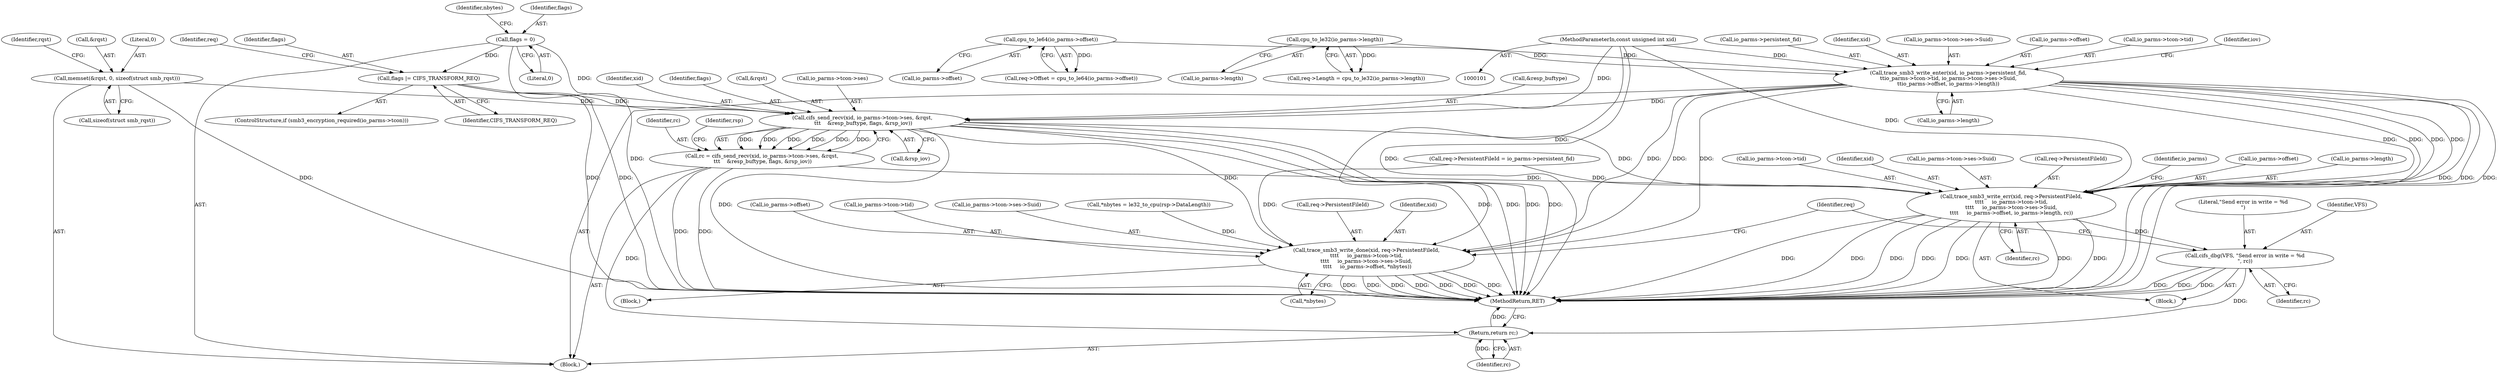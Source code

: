 digraph "0_linux_6a3eb3360667170988f8a6477f6686242061488a@API" {
"1000297" [label="(Call,cifs_send_recv(xid, io_parms->tcon->ses, &rqst,\n \t\t\t    &resp_buftype, flags, &rsp_iov))"];
"1000236" [label="(Call,trace_smb3_write_enter(xid, io_parms->persistent_fid,\n\t\tio_parms->tcon->tid, io_parms->tcon->ses->Suid,\n\t\tio_parms->offset, io_parms->length))"];
"1000102" [label="(MethodParameterIn,const unsigned int xid)"];
"1000227" [label="(Call,cpu_to_le64(io_parms->offset))"];
"1000219" [label="(Call,cpu_to_le32(io_parms->length))"];
"1000277" [label="(Call,memset(&rqst, 0, sizeof(struct smb_rqst)))"];
"1000124" [label="(Call,flags = 0)"];
"1000173" [label="(Call,flags |= CIFS_TRANSFORM_REQ)"];
"1000295" [label="(Call,rc = cifs_send_recv(xid, io_parms->tcon->ses, &rqst,\n \t\t\t    &resp_buftype, flags, &rsp_iov))"];
"1000321" [label="(Call,trace_smb3_write_err(xid, req->PersistentFileId,\n\t\t\t\t     io_parms->tcon->tid,\n\t\t\t\t     io_parms->tcon->ses->Suid,\n\t\t\t\t     io_parms->offset, io_parms->length, rc))"];
"1000350" [label="(Call,cifs_dbg(VFS, \"Send error in write = %d\n\", rc))"];
"1000390" [label="(Return,return rc;)"];
"1000363" [label="(Call,trace_smb3_write_done(xid, req->PersistentFileId,\n\t\t\t\t     io_parms->tcon->tid,\n\t\t\t\t     io_parms->tcon->ses->Suid,\n \t\t\t\t     io_parms->offset, *nbytes))"];
"1000326" [label="(Call,io_parms->tcon->tid)"];
"1000322" [label="(Identifier,xid)"];
"1000386" [label="(Identifier,req)"];
"1000296" [label="(Identifier,rc)"];
"1000331" [label="(Call,io_parms->tcon->ses->Suid)"];
"1000236" [label="(Call,trace_smb3_write_enter(xid, io_parms->persistent_fid,\n\t\tio_parms->tcon->tid, io_parms->tcon->ses->Suid,\n\t\tio_parms->offset, io_parms->length))"];
"1000321" [label="(Call,trace_smb3_write_err(xid, req->PersistentFileId,\n\t\t\t\t     io_parms->tcon->tid,\n\t\t\t\t     io_parms->tcon->ses->Suid,\n\t\t\t\t     io_parms->offset, io_parms->length, rc))"];
"1000175" [label="(Identifier,CIFS_TRANSFORM_REQ)"];
"1000186" [label="(Call,req->PersistentFileId = io_parms->persistent_fid)"];
"1000350" [label="(Call,cifs_dbg(VFS, \"Send error in write = %d\n\", rc))"];
"1000365" [label="(Call,req->PersistentFileId)"];
"1000295" [label="(Call,rc = cifs_send_recv(xid, io_parms->tcon->ses, &rqst,\n \t\t\t    &resp_buftype, flags, &rsp_iov))"];
"1000298" [label="(Identifier,xid)"];
"1000353" [label="(Identifier,rc)"];
"1000364" [label="(Identifier,xid)"];
"1000309" [label="(Call,&rsp_iov)"];
"1000246" [label="(Call,io_parms->tcon->ses->Suid)"];
"1000285" [label="(Identifier,rqst)"];
"1000253" [label="(Call,io_parms->offset)"];
"1000278" [label="(Call,&rqst)"];
"1000391" [label="(Identifier,rc)"];
"1000241" [label="(Call,io_parms->tcon->tid)"];
"1000228" [label="(Call,io_parms->offset)"];
"1000380" [label="(Call,io_parms->offset)"];
"1000102" [label="(MethodParameterIn,const unsigned int xid)"];
"1000130" [label="(Identifier,nbytes)"];
"1000368" [label="(Call,io_parms->tcon->tid)"];
"1000280" [label="(Literal,0)"];
"1000256" [label="(Call,io_parms->length)"];
"1000312" [label="(Identifier,rsp)"];
"1000323" [label="(Call,req->PersistentFileId)"];
"1000308" [label="(Identifier,flags)"];
"1000215" [label="(Call,req->Length = cpu_to_le32(io_parms->length))"];
"1000107" [label="(Block,)"];
"1000281" [label="(Call,sizeof(struct smb_rqst))"];
"1000174" [label="(Identifier,flags)"];
"1000390" [label="(Return,return rc;)"];
"1000352" [label="(Literal,\"Send error in write = %d\n\")"];
"1000355" [label="(Block,)"];
"1000363" [label="(Call,trace_smb3_write_done(xid, req->PersistentFileId,\n\t\t\t\t     io_parms->tcon->tid,\n\t\t\t\t     io_parms->tcon->ses->Suid,\n \t\t\t\t     io_parms->offset, *nbytes))"];
"1000125" [label="(Identifier,flags)"];
"1000373" [label="(Call,io_parms->tcon->ses->Suid)"];
"1000223" [label="(Call,req->Offset = cpu_to_le64(io_parms->offset))"];
"1000220" [label="(Call,io_parms->length)"];
"1000304" [label="(Call,&rqst)"];
"1000173" [label="(Call,flags |= CIFS_TRANSFORM_REQ)"];
"1000344" [label="(Identifier,rc)"];
"1000179" [label="(Identifier,req)"];
"1000262" [label="(Identifier,iov)"];
"1000299" [label="(Call,io_parms->tcon->ses)"];
"1000347" [label="(Identifier,io_parms)"];
"1000277" [label="(Call,memset(&rqst, 0, sizeof(struct smb_rqst)))"];
"1000238" [label="(Call,io_parms->persistent_fid)"];
"1000297" [label="(Call,cifs_send_recv(xid, io_parms->tcon->ses, &rqst,\n \t\t\t    &resp_buftype, flags, &rsp_iov))"];
"1000126" [label="(Literal,0)"];
"1000392" [label="(MethodReturn,RET)"];
"1000124" [label="(Call,flags = 0)"];
"1000237" [label="(Identifier,xid)"];
"1000306" [label="(Call,&resp_buftype)"];
"1000168" [label="(ControlStructure,if (smb3_encryption_required(io_parms->tcon)))"];
"1000219" [label="(Call,cpu_to_le32(io_parms->length))"];
"1000338" [label="(Call,io_parms->offset)"];
"1000320" [label="(Block,)"];
"1000351" [label="(Identifier,VFS)"];
"1000341" [label="(Call,io_parms->length)"];
"1000356" [label="(Call,*nbytes = le32_to_cpu(rsp->DataLength))"];
"1000383" [label="(Call,*nbytes)"];
"1000227" [label="(Call,cpu_to_le64(io_parms->offset))"];
"1000297" -> "1000295"  [label="AST: "];
"1000297" -> "1000309"  [label="CFG: "];
"1000298" -> "1000297"  [label="AST: "];
"1000299" -> "1000297"  [label="AST: "];
"1000304" -> "1000297"  [label="AST: "];
"1000306" -> "1000297"  [label="AST: "];
"1000308" -> "1000297"  [label="AST: "];
"1000309" -> "1000297"  [label="AST: "];
"1000295" -> "1000297"  [label="CFG: "];
"1000297" -> "1000392"  [label="DDG: "];
"1000297" -> "1000392"  [label="DDG: "];
"1000297" -> "1000392"  [label="DDG: "];
"1000297" -> "1000392"  [label="DDG: "];
"1000297" -> "1000392"  [label="DDG: "];
"1000297" -> "1000295"  [label="DDG: "];
"1000297" -> "1000295"  [label="DDG: "];
"1000297" -> "1000295"  [label="DDG: "];
"1000297" -> "1000295"  [label="DDG: "];
"1000297" -> "1000295"  [label="DDG: "];
"1000297" -> "1000295"  [label="DDG: "];
"1000236" -> "1000297"  [label="DDG: "];
"1000102" -> "1000297"  [label="DDG: "];
"1000277" -> "1000297"  [label="DDG: "];
"1000124" -> "1000297"  [label="DDG: "];
"1000173" -> "1000297"  [label="DDG: "];
"1000297" -> "1000321"  [label="DDG: "];
"1000297" -> "1000363"  [label="DDG: "];
"1000236" -> "1000107"  [label="AST: "];
"1000236" -> "1000256"  [label="CFG: "];
"1000237" -> "1000236"  [label="AST: "];
"1000238" -> "1000236"  [label="AST: "];
"1000241" -> "1000236"  [label="AST: "];
"1000246" -> "1000236"  [label="AST: "];
"1000253" -> "1000236"  [label="AST: "];
"1000256" -> "1000236"  [label="AST: "];
"1000262" -> "1000236"  [label="CFG: "];
"1000236" -> "1000392"  [label="DDG: "];
"1000236" -> "1000392"  [label="DDG: "];
"1000236" -> "1000392"  [label="DDG: "];
"1000102" -> "1000236"  [label="DDG: "];
"1000227" -> "1000236"  [label="DDG: "];
"1000219" -> "1000236"  [label="DDG: "];
"1000236" -> "1000321"  [label="DDG: "];
"1000236" -> "1000321"  [label="DDG: "];
"1000236" -> "1000321"  [label="DDG: "];
"1000236" -> "1000321"  [label="DDG: "];
"1000236" -> "1000363"  [label="DDG: "];
"1000236" -> "1000363"  [label="DDG: "];
"1000236" -> "1000363"  [label="DDG: "];
"1000102" -> "1000101"  [label="AST: "];
"1000102" -> "1000392"  [label="DDG: "];
"1000102" -> "1000321"  [label="DDG: "];
"1000102" -> "1000363"  [label="DDG: "];
"1000227" -> "1000223"  [label="AST: "];
"1000227" -> "1000228"  [label="CFG: "];
"1000228" -> "1000227"  [label="AST: "];
"1000223" -> "1000227"  [label="CFG: "];
"1000227" -> "1000223"  [label="DDG: "];
"1000219" -> "1000215"  [label="AST: "];
"1000219" -> "1000220"  [label="CFG: "];
"1000220" -> "1000219"  [label="AST: "];
"1000215" -> "1000219"  [label="CFG: "];
"1000219" -> "1000215"  [label="DDG: "];
"1000277" -> "1000107"  [label="AST: "];
"1000277" -> "1000281"  [label="CFG: "];
"1000278" -> "1000277"  [label="AST: "];
"1000280" -> "1000277"  [label="AST: "];
"1000281" -> "1000277"  [label="AST: "];
"1000285" -> "1000277"  [label="CFG: "];
"1000277" -> "1000392"  [label="DDG: "];
"1000124" -> "1000107"  [label="AST: "];
"1000124" -> "1000126"  [label="CFG: "];
"1000125" -> "1000124"  [label="AST: "];
"1000126" -> "1000124"  [label="AST: "];
"1000130" -> "1000124"  [label="CFG: "];
"1000124" -> "1000392"  [label="DDG: "];
"1000124" -> "1000173"  [label="DDG: "];
"1000173" -> "1000168"  [label="AST: "];
"1000173" -> "1000175"  [label="CFG: "];
"1000174" -> "1000173"  [label="AST: "];
"1000175" -> "1000173"  [label="AST: "];
"1000179" -> "1000173"  [label="CFG: "];
"1000173" -> "1000392"  [label="DDG: "];
"1000173" -> "1000392"  [label="DDG: "];
"1000295" -> "1000107"  [label="AST: "];
"1000296" -> "1000295"  [label="AST: "];
"1000312" -> "1000295"  [label="CFG: "];
"1000295" -> "1000392"  [label="DDG: "];
"1000295" -> "1000392"  [label="DDG: "];
"1000295" -> "1000321"  [label="DDG: "];
"1000295" -> "1000390"  [label="DDG: "];
"1000321" -> "1000320"  [label="AST: "];
"1000321" -> "1000344"  [label="CFG: "];
"1000322" -> "1000321"  [label="AST: "];
"1000323" -> "1000321"  [label="AST: "];
"1000326" -> "1000321"  [label="AST: "];
"1000331" -> "1000321"  [label="AST: "];
"1000338" -> "1000321"  [label="AST: "];
"1000341" -> "1000321"  [label="AST: "];
"1000344" -> "1000321"  [label="AST: "];
"1000347" -> "1000321"  [label="CFG: "];
"1000321" -> "1000392"  [label="DDG: "];
"1000321" -> "1000392"  [label="DDG: "];
"1000321" -> "1000392"  [label="DDG: "];
"1000321" -> "1000392"  [label="DDG: "];
"1000321" -> "1000392"  [label="DDG: "];
"1000321" -> "1000392"  [label="DDG: "];
"1000321" -> "1000392"  [label="DDG: "];
"1000186" -> "1000321"  [label="DDG: "];
"1000321" -> "1000350"  [label="DDG: "];
"1000350" -> "1000320"  [label="AST: "];
"1000350" -> "1000353"  [label="CFG: "];
"1000351" -> "1000350"  [label="AST: "];
"1000352" -> "1000350"  [label="AST: "];
"1000353" -> "1000350"  [label="AST: "];
"1000386" -> "1000350"  [label="CFG: "];
"1000350" -> "1000392"  [label="DDG: "];
"1000350" -> "1000392"  [label="DDG: "];
"1000350" -> "1000392"  [label="DDG: "];
"1000350" -> "1000390"  [label="DDG: "];
"1000390" -> "1000107"  [label="AST: "];
"1000390" -> "1000391"  [label="CFG: "];
"1000391" -> "1000390"  [label="AST: "];
"1000392" -> "1000390"  [label="CFG: "];
"1000390" -> "1000392"  [label="DDG: "];
"1000391" -> "1000390"  [label="DDG: "];
"1000363" -> "1000355"  [label="AST: "];
"1000363" -> "1000383"  [label="CFG: "];
"1000364" -> "1000363"  [label="AST: "];
"1000365" -> "1000363"  [label="AST: "];
"1000368" -> "1000363"  [label="AST: "];
"1000373" -> "1000363"  [label="AST: "];
"1000380" -> "1000363"  [label="AST: "];
"1000383" -> "1000363"  [label="AST: "];
"1000386" -> "1000363"  [label="CFG: "];
"1000363" -> "1000392"  [label="DDG: "];
"1000363" -> "1000392"  [label="DDG: "];
"1000363" -> "1000392"  [label="DDG: "];
"1000363" -> "1000392"  [label="DDG: "];
"1000363" -> "1000392"  [label="DDG: "];
"1000363" -> "1000392"  [label="DDG: "];
"1000363" -> "1000392"  [label="DDG: "];
"1000186" -> "1000363"  [label="DDG: "];
"1000356" -> "1000363"  [label="DDG: "];
}
